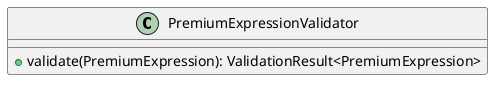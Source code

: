 @startuml

    class PremiumExpressionValidator [[PremiumExpressionValidator.html]] {
        +validate(PremiumExpression): ValidationResult<PremiumExpression>
    }

@enduml

